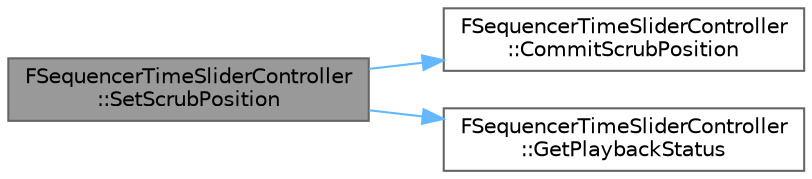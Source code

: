 digraph "FSequencerTimeSliderController::SetScrubPosition"
{
 // INTERACTIVE_SVG=YES
 // LATEX_PDF_SIZE
  bgcolor="transparent";
  edge [fontname=Helvetica,fontsize=10,labelfontname=Helvetica,labelfontsize=10];
  node [fontname=Helvetica,fontsize=10,shape=box,height=0.2,width=0.4];
  rankdir="LR";
  Node1 [id="Node000001",label="FSequencerTimeSliderController\l::SetScrubPosition",height=0.2,width=0.4,color="gray40", fillcolor="grey60", style="filled", fontcolor="black",tooltip="Get the current time for the Scrub handle which indicates what range is being evaluated."];
  Node1 -> Node2 [id="edge1_Node000001_Node000002",color="steelblue1",style="solid",tooltip=" "];
  Node2 [id="Node000002",label="FSequencerTimeSliderController\l::CommitScrubPosition",height=0.2,width=0.4,color="grey40", fillcolor="white", style="filled",URL="$d8/ddb/classFSequencerTimeSliderController.html#a1f9be30bb547cebfae0b14a19f32eb1c",tooltip="Call this method when the user's interaction has changed the scrub position."];
  Node1 -> Node3 [id="edge2_Node000001_Node000003",color="steelblue1",style="solid",tooltip=" "];
  Node3 [id="Node000003",label="FSequencerTimeSliderController\l::GetPlaybackStatus",height=0.2,width=0.4,color="grey40", fillcolor="white", style="filled",URL="$d8/ddb/classFSequencerTimeSliderController.html#af0a1b414033a4019eb5cdb7ec9c4b417",tooltip="Get the playback status for the controller, by default it is ETimeSliderPlaybackStatus::Stopped."];
}
